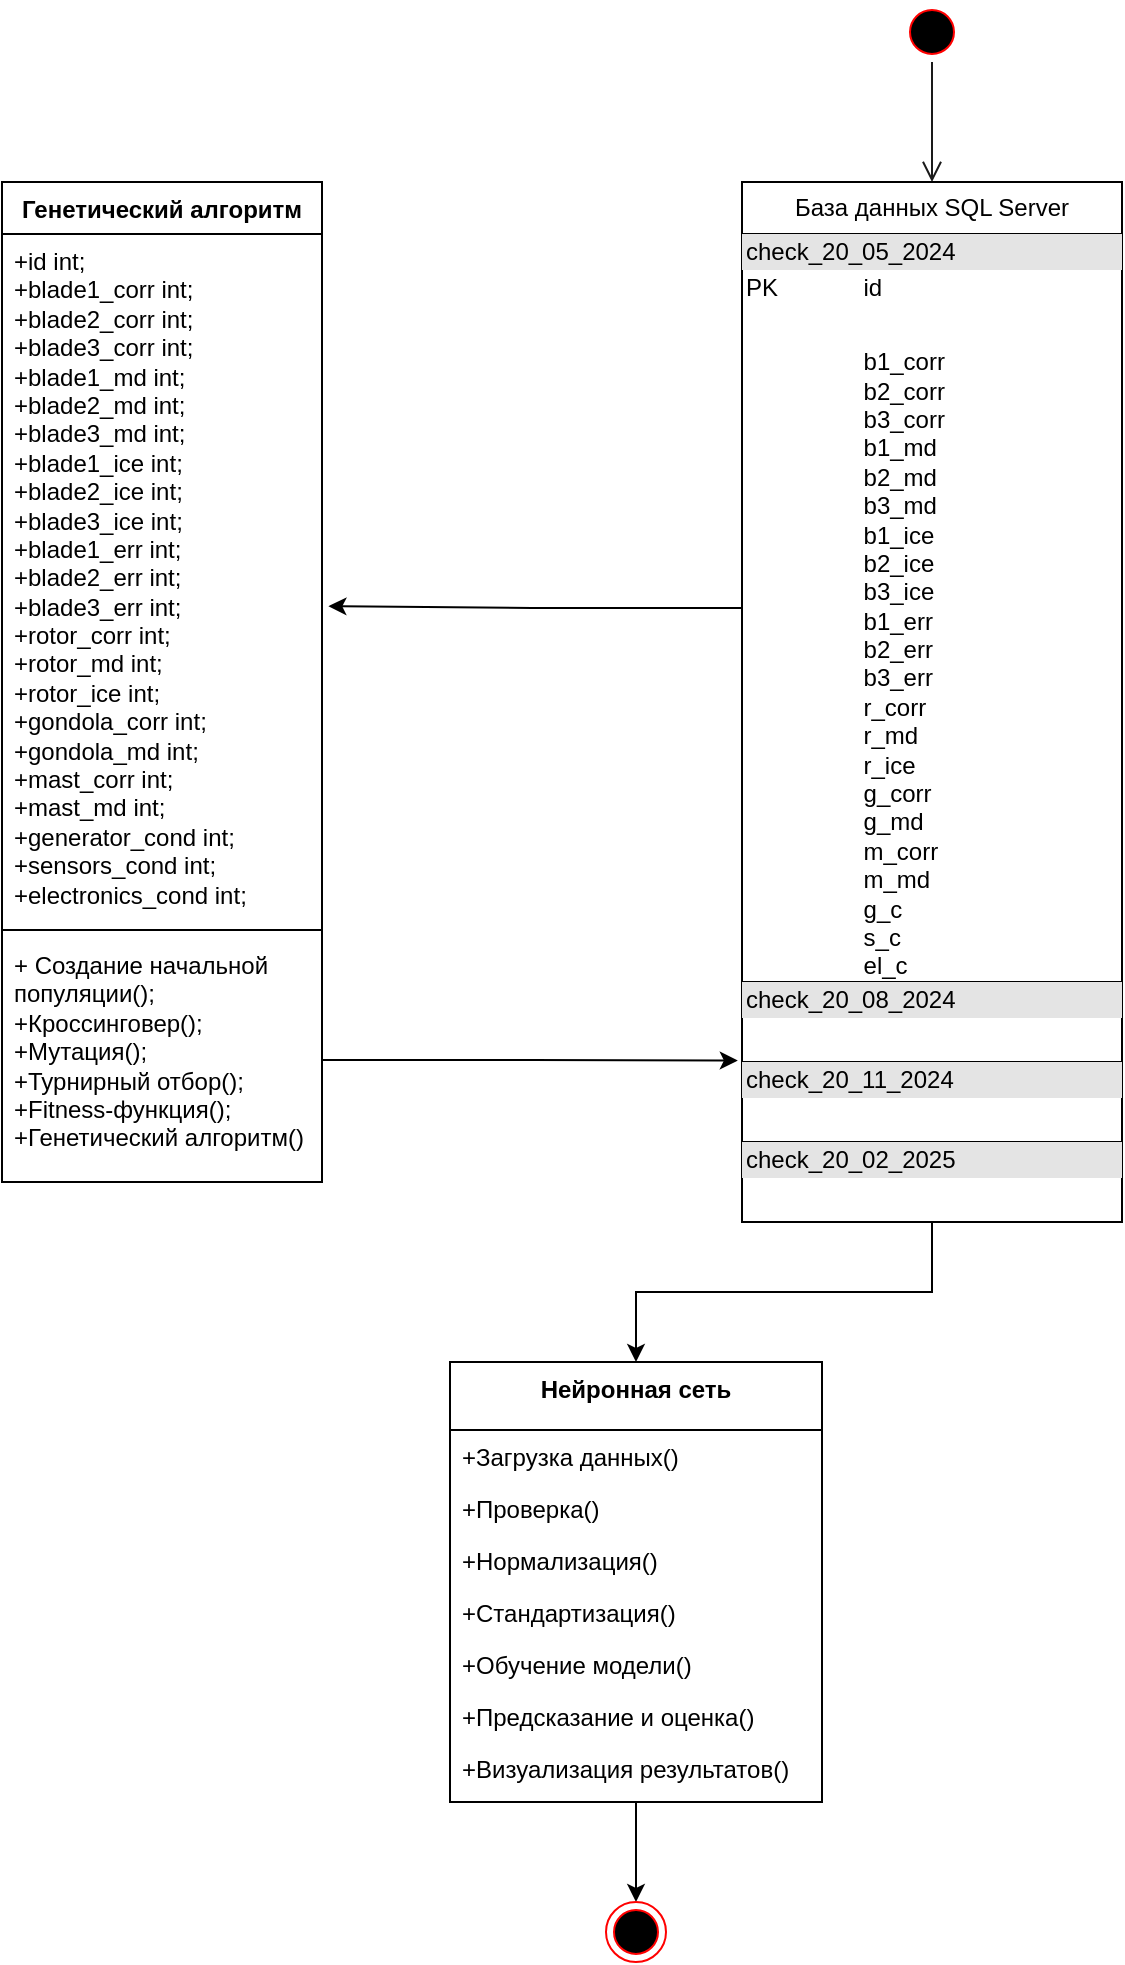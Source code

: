 <mxfile version="27.0.9">
  <diagram name="Страница — 1" id="JjM-Fjerjo5G0nOOW1aQ">
    <mxGraphModel dx="1895" dy="1036" grid="1" gridSize="10" guides="1" tooltips="1" connect="1" arrows="1" fold="1" page="1" pageScale="1" pageWidth="827" pageHeight="1169" math="0" shadow="0">
      <root>
        <mxCell id="0" />
        <mxCell id="1" parent="0" />
        <mxCell id="x8CmGXhVg_EeQ_MlbedM-1" value="Генетический алгоритм" style="swimlane;fontStyle=1;align=center;verticalAlign=top;childLayout=stackLayout;horizontal=1;startSize=26;horizontalStack=0;resizeParent=1;resizeParentMax=0;resizeLast=0;collapsible=1;marginBottom=0;whiteSpace=wrap;html=1;" vertex="1" parent="1">
          <mxGeometry x="110" y="100" width="160" height="500" as="geometry" />
        </mxCell>
        <mxCell id="x8CmGXhVg_EeQ_MlbedM-2" value="&lt;div&gt;+id int;&lt;/div&gt;&lt;div&gt;+blade1_corr int;&lt;/div&gt;&lt;div&gt;+blade2_corr int;&lt;/div&gt;&lt;div&gt;+blade3_corr int;&lt;/div&gt;&lt;div&gt;+blade1_md int;&lt;/div&gt;&lt;div&gt;+blade2_md int;&lt;/div&gt;&lt;div&gt;+blade3_md int;&lt;/div&gt;&lt;div&gt;+blade1_ice int;&lt;/div&gt;&lt;div&gt;+blade2_ice int;&lt;/div&gt;&lt;div&gt;+blade3_ice int;&lt;/div&gt;&lt;div&gt;+blade1_err int;&lt;/div&gt;&lt;div&gt;+blade2_err int;&lt;/div&gt;&lt;div&gt;+blade3_err int;&lt;/div&gt;&lt;div&gt;+rotor_corr int;&lt;/div&gt;&lt;div&gt;+rotor_md int;&lt;/div&gt;&lt;div&gt;+rotor_ice int;&lt;/div&gt;&lt;div&gt;+gondola_corr int;&lt;/div&gt;&lt;div&gt;+gondola_md int;&lt;/div&gt;&lt;div&gt;+mast_corr int;&lt;/div&gt;&lt;div&gt;+mast_md int;&lt;/div&gt;&lt;div&gt;+generator_cond int;&lt;/div&gt;&lt;div&gt;+sensors_cond int;&lt;/div&gt;&lt;div&gt;+electronics_cond int;&lt;/div&gt;" style="text;strokeColor=none;fillColor=none;align=left;verticalAlign=top;spacingLeft=4;spacingRight=4;overflow=hidden;rotatable=0;points=[[0,0.5],[1,0.5]];portConstraint=eastwest;whiteSpace=wrap;html=1;" vertex="1" parent="x8CmGXhVg_EeQ_MlbedM-1">
          <mxGeometry y="26" width="160" height="344" as="geometry" />
        </mxCell>
        <mxCell id="x8CmGXhVg_EeQ_MlbedM-3" value="" style="line;strokeWidth=1;fillColor=none;align=left;verticalAlign=middle;spacingTop=-1;spacingLeft=3;spacingRight=3;rotatable=0;labelPosition=right;points=[];portConstraint=eastwest;strokeColor=inherit;" vertex="1" parent="x8CmGXhVg_EeQ_MlbedM-1">
          <mxGeometry y="370" width="160" height="8" as="geometry" />
        </mxCell>
        <mxCell id="x8CmGXhVg_EeQ_MlbedM-4" value="+ Создание начальной популяции();&lt;div&gt;+Кроссинговер();&lt;/div&gt;&lt;div&gt;+Мутация();&lt;/div&gt;&lt;div&gt;+Турнирный отбор();&lt;/div&gt;&lt;div&gt;+Fitness-функция();&lt;/div&gt;&lt;div&gt;+Генетический алгоритм()&lt;/div&gt;&lt;div&gt;&lt;br&gt;&lt;/div&gt;" style="text;strokeColor=none;fillColor=none;align=left;verticalAlign=top;spacingLeft=4;spacingRight=4;overflow=hidden;rotatable=0;points=[[0,0.5],[1,0.5]];portConstraint=eastwest;whiteSpace=wrap;html=1;" vertex="1" parent="x8CmGXhVg_EeQ_MlbedM-1">
          <mxGeometry y="378" width="160" height="122" as="geometry" />
        </mxCell>
        <mxCell id="x8CmGXhVg_EeQ_MlbedM-5" value="" style="ellipse;html=1;shape=startState;fillColor=#000000;strokeColor=#ff0000;" vertex="1" parent="1">
          <mxGeometry x="560" y="10" width="30" height="30" as="geometry" />
        </mxCell>
        <mxCell id="x8CmGXhVg_EeQ_MlbedM-6" value="" style="edgeStyle=orthogonalEdgeStyle;html=1;verticalAlign=bottom;endArrow=open;endSize=8;strokeColor=#1A1A1A;rounded=0;" edge="1" source="x8CmGXhVg_EeQ_MlbedM-5" parent="1">
          <mxGeometry relative="1" as="geometry">
            <mxPoint x="575" y="100" as="targetPoint" />
          </mxGeometry>
        </mxCell>
        <mxCell id="x8CmGXhVg_EeQ_MlbedM-33" style="edgeStyle=orthogonalEdgeStyle;rounded=0;orthogonalLoop=1;jettySize=auto;html=1;exitX=0.5;exitY=1;exitDx=0;exitDy=0;entryX=0.5;entryY=0;entryDx=0;entryDy=0;" edge="1" parent="1" source="x8CmGXhVg_EeQ_MlbedM-7" target="x8CmGXhVg_EeQ_MlbedM-20">
          <mxGeometry relative="1" as="geometry" />
        </mxCell>
        <mxCell id="x8CmGXhVg_EeQ_MlbedM-7" value="База данных SQL Server" style="swimlane;fontStyle=0;childLayout=stackLayout;horizontal=1;startSize=26;fillColor=none;horizontalStack=0;resizeParent=1;resizeParentMax=0;resizeLast=0;collapsible=1;marginBottom=0;whiteSpace=wrap;html=1;" vertex="1" parent="1">
          <mxGeometry x="480" y="100" width="190" height="520" as="geometry" />
        </mxCell>
        <mxCell id="x8CmGXhVg_EeQ_MlbedM-16" value="&lt;div style=&quot;box-sizing: border-box; width: 100%; background: rgb(228, 228, 228); padding: 2px;&quot;&gt;check_20_05_2024&lt;/div&gt;&lt;table style=&quot;width:100%;font-size:1em;&quot; cellpadding=&quot;2&quot; cellspacing=&quot;0&quot;&gt;&lt;tbody&gt;&lt;tr&gt;&lt;td&gt;PK&lt;/td&gt;&lt;td&gt;id&lt;/td&gt;&lt;/tr&gt;&lt;tr&gt;&lt;td&gt;&lt;br&gt;&lt;/td&gt;&lt;td&gt;&lt;br&gt;&lt;/td&gt;&lt;/tr&gt;&lt;tr&gt;&lt;td&gt;&lt;/td&gt;&lt;td&gt;b1_corr&lt;br&gt;b2_corr&lt;br&gt;b3_corr&lt;br&gt;b1_md&lt;br&gt;b2_md&lt;br&gt;b3_md&lt;br&gt;b1_ice&lt;br&gt;b2_ice&lt;br&gt;b3_ice&lt;br&gt;b1_err&lt;br&gt;b2_err&lt;br&gt;b3_err&lt;br&gt;r_corr&lt;br&gt;r_md&lt;br&gt;r_ice&lt;br&gt;g_corr&lt;br&gt;g_md&lt;br&gt;m_corr&lt;br&gt;m_md&lt;br&gt;g_c&lt;br&gt;s_c&lt;br&gt;el_c&lt;/td&gt;&lt;/tr&gt;&lt;/tbody&gt;&lt;/table&gt;" style="verticalAlign=top;align=left;overflow=fill;html=1;whiteSpace=wrap;" vertex="1" parent="x8CmGXhVg_EeQ_MlbedM-7">
          <mxGeometry y="26" width="190" height="374" as="geometry" />
        </mxCell>
        <mxCell id="x8CmGXhVg_EeQ_MlbedM-13" value="&lt;div style=&quot;box-sizing: border-box; width: 100%; background: rgb(228, 228, 228); padding: 2px;&quot;&gt;check_20_08_2024&lt;/div&gt;" style="verticalAlign=top;align=left;overflow=fill;html=1;whiteSpace=wrap;" vertex="1" parent="x8CmGXhVg_EeQ_MlbedM-7">
          <mxGeometry y="400" width="190" height="40" as="geometry" />
        </mxCell>
        <mxCell id="x8CmGXhVg_EeQ_MlbedM-14" value="&lt;div style=&quot;box-sizing: border-box; width: 100%; background: rgb(228, 228, 228); padding: 2px;&quot;&gt;check_20_11_2024&lt;/div&gt;" style="verticalAlign=top;align=left;overflow=fill;html=1;whiteSpace=wrap;" vertex="1" parent="x8CmGXhVg_EeQ_MlbedM-7">
          <mxGeometry y="440" width="190" height="40" as="geometry" />
        </mxCell>
        <mxCell id="x8CmGXhVg_EeQ_MlbedM-15" value="&lt;div style=&quot;box-sizing: border-box; width: 100%; background: rgb(228, 228, 228); padding: 2px;&quot;&gt;check_20_02_2025&lt;/div&gt;" style="verticalAlign=top;align=left;overflow=fill;html=1;whiteSpace=wrap;" vertex="1" parent="x8CmGXhVg_EeQ_MlbedM-7">
          <mxGeometry y="480" width="190" height="40" as="geometry" />
        </mxCell>
        <mxCell id="x8CmGXhVg_EeQ_MlbedM-17" style="edgeStyle=orthogonalEdgeStyle;rounded=0;orthogonalLoop=1;jettySize=auto;html=1;entryX=1.02;entryY=0.541;entryDx=0;entryDy=0;entryPerimeter=0;" edge="1" parent="1" source="x8CmGXhVg_EeQ_MlbedM-16" target="x8CmGXhVg_EeQ_MlbedM-2">
          <mxGeometry relative="1" as="geometry" />
        </mxCell>
        <mxCell id="x8CmGXhVg_EeQ_MlbedM-18" style="edgeStyle=orthogonalEdgeStyle;rounded=0;orthogonalLoop=1;jettySize=auto;html=1;exitX=1;exitY=0.5;exitDx=0;exitDy=0;entryX=-0.011;entryY=0.105;entryDx=0;entryDy=0;entryPerimeter=0;" edge="1" parent="1" source="x8CmGXhVg_EeQ_MlbedM-4">
          <mxGeometry relative="1" as="geometry">
            <mxPoint x="477.91" y="539.27" as="targetPoint" />
          </mxGeometry>
        </mxCell>
        <mxCell id="x8CmGXhVg_EeQ_MlbedM-35" value="" style="edgeStyle=orthogonalEdgeStyle;rounded=0;orthogonalLoop=1;jettySize=auto;html=1;" edge="1" parent="1" source="x8CmGXhVg_EeQ_MlbedM-20" target="x8CmGXhVg_EeQ_MlbedM-34">
          <mxGeometry relative="1" as="geometry" />
        </mxCell>
        <mxCell id="x8CmGXhVg_EeQ_MlbedM-20" value="Нейронная сеть" style="swimlane;fontStyle=1;align=center;verticalAlign=top;childLayout=stackLayout;horizontal=1;startSize=34;horizontalStack=0;resizeParent=1;resizeParentMax=0;resizeLast=0;collapsible=1;marginBottom=0;whiteSpace=wrap;html=1;" vertex="1" parent="1">
          <mxGeometry x="334" y="690" width="186" height="220" as="geometry" />
        </mxCell>
        <mxCell id="x8CmGXhVg_EeQ_MlbedM-25" value="+Загрузка данных()" style="text;strokeColor=none;fillColor=none;align=left;verticalAlign=top;spacingLeft=4;spacingRight=4;overflow=hidden;rotatable=0;points=[[0,0.5],[1,0.5]];portConstraint=eastwest;whiteSpace=wrap;html=1;" vertex="1" parent="x8CmGXhVg_EeQ_MlbedM-20">
          <mxGeometry y="34" width="186" height="26" as="geometry" />
        </mxCell>
        <mxCell id="x8CmGXhVg_EeQ_MlbedM-28" value="&lt;div&gt;+Проверка()&lt;/div&gt;" style="text;strokeColor=none;fillColor=none;align=left;verticalAlign=top;spacingLeft=4;spacingRight=4;overflow=hidden;rotatable=0;points=[[0,0.5],[1,0.5]];portConstraint=eastwest;whiteSpace=wrap;html=1;" vertex="1" parent="x8CmGXhVg_EeQ_MlbedM-20">
          <mxGeometry y="60" width="186" height="26" as="geometry" />
        </mxCell>
        <mxCell id="x8CmGXhVg_EeQ_MlbedM-27" value="+Нормализация()" style="text;strokeColor=none;fillColor=none;align=left;verticalAlign=top;spacingLeft=4;spacingRight=4;overflow=hidden;rotatable=0;points=[[0,0.5],[1,0.5]];portConstraint=eastwest;whiteSpace=wrap;html=1;" vertex="1" parent="x8CmGXhVg_EeQ_MlbedM-20">
          <mxGeometry y="86" width="186" height="26" as="geometry" />
        </mxCell>
        <mxCell id="x8CmGXhVg_EeQ_MlbedM-29" value="+Стандартизация()" style="text;strokeColor=none;fillColor=none;align=left;verticalAlign=top;spacingLeft=4;spacingRight=4;overflow=hidden;rotatable=0;points=[[0,0.5],[1,0.5]];portConstraint=eastwest;whiteSpace=wrap;html=1;" vertex="1" parent="x8CmGXhVg_EeQ_MlbedM-20">
          <mxGeometry y="112" width="186" height="26" as="geometry" />
        </mxCell>
        <mxCell id="x8CmGXhVg_EeQ_MlbedM-30" value="+Обучение модели()" style="text;strokeColor=none;fillColor=none;align=left;verticalAlign=top;spacingLeft=4;spacingRight=4;overflow=hidden;rotatable=0;points=[[0,0.5],[1,0.5]];portConstraint=eastwest;whiteSpace=wrap;html=1;" vertex="1" parent="x8CmGXhVg_EeQ_MlbedM-20">
          <mxGeometry y="138" width="186" height="26" as="geometry" />
        </mxCell>
        <mxCell id="x8CmGXhVg_EeQ_MlbedM-31" value="+Предсказание&amp;nbsp;&lt;span style=&quot;color: rgba(0, 0, 0, 0); font-family: monospace; font-size: 0px; text-wrap-mode: nowrap;&quot;&gt;%3CmxGraphModel%3E%3Croot%3E%3CmxCell%20id%3D%220%22%2F%3E%3CmxCell%20id%3D%221%22%20parent%3D%220%22%2F%3E%3CmxCell%20id%3D%222%22%20value%3D%22%2B%D0%9D%D0%BE%D1%80%D0%BC%D0%B0%D0%BB%D0%B8%D0%B7%D0%B0%D1%86%D0%B8%D1%8F()%22%20style%3D%22text%3BstrokeColor%3Dnone%3BfillColor%3Dnone%3Balign%3Dleft%3BverticalAlign%3Dtop%3BspacingLeft%3D4%3BspacingRight%3D4%3Boverflow%3Dhidden%3Brotatable%3D0%3Bpoints%3D%5B%5B0%2C0.5%5D%2C%5B1%2C0.5%5D%5D%3BportConstraint%3Deastwest%3BwhiteSpace%3Dwrap%3Bhtml%3D1%3B%22%20vertex%3D%221%22%20parent%3D%221%22%3E%3CmxGeometry%20x%3D%22334%22%20y%3D%22776%22%20width%3D%22160%22%20height%3D%2226%22%20as%3D%22geometry%22%2F%3E%3C%2FmxCell%3E%3C%2Froot%3E%3C%2FmxGraphModel%3E&lt;/span&gt;и оценка()" style="text;strokeColor=none;fillColor=none;align=left;verticalAlign=top;spacingLeft=4;spacingRight=4;overflow=hidden;rotatable=0;points=[[0,0.5],[1,0.5]];portConstraint=eastwest;whiteSpace=wrap;html=1;" vertex="1" parent="x8CmGXhVg_EeQ_MlbedM-20">
          <mxGeometry y="164" width="186" height="26" as="geometry" />
        </mxCell>
        <mxCell id="x8CmGXhVg_EeQ_MlbedM-32" value="+Визуализация результатов()&lt;div&gt;&lt;br&gt;&lt;/div&gt;" style="text;strokeColor=none;fillColor=none;align=left;verticalAlign=top;spacingLeft=4;spacingRight=4;overflow=hidden;rotatable=0;points=[[0,0.5],[1,0.5]];portConstraint=eastwest;whiteSpace=wrap;html=1;" vertex="1" parent="x8CmGXhVg_EeQ_MlbedM-20">
          <mxGeometry y="190" width="186" height="30" as="geometry" />
        </mxCell>
        <mxCell id="x8CmGXhVg_EeQ_MlbedM-34" value="" style="ellipse;html=1;shape=endState;fillColor=#000000;strokeColor=#ff0000;" vertex="1" parent="1">
          <mxGeometry x="412" y="960" width="30" height="30" as="geometry" />
        </mxCell>
      </root>
    </mxGraphModel>
  </diagram>
</mxfile>
